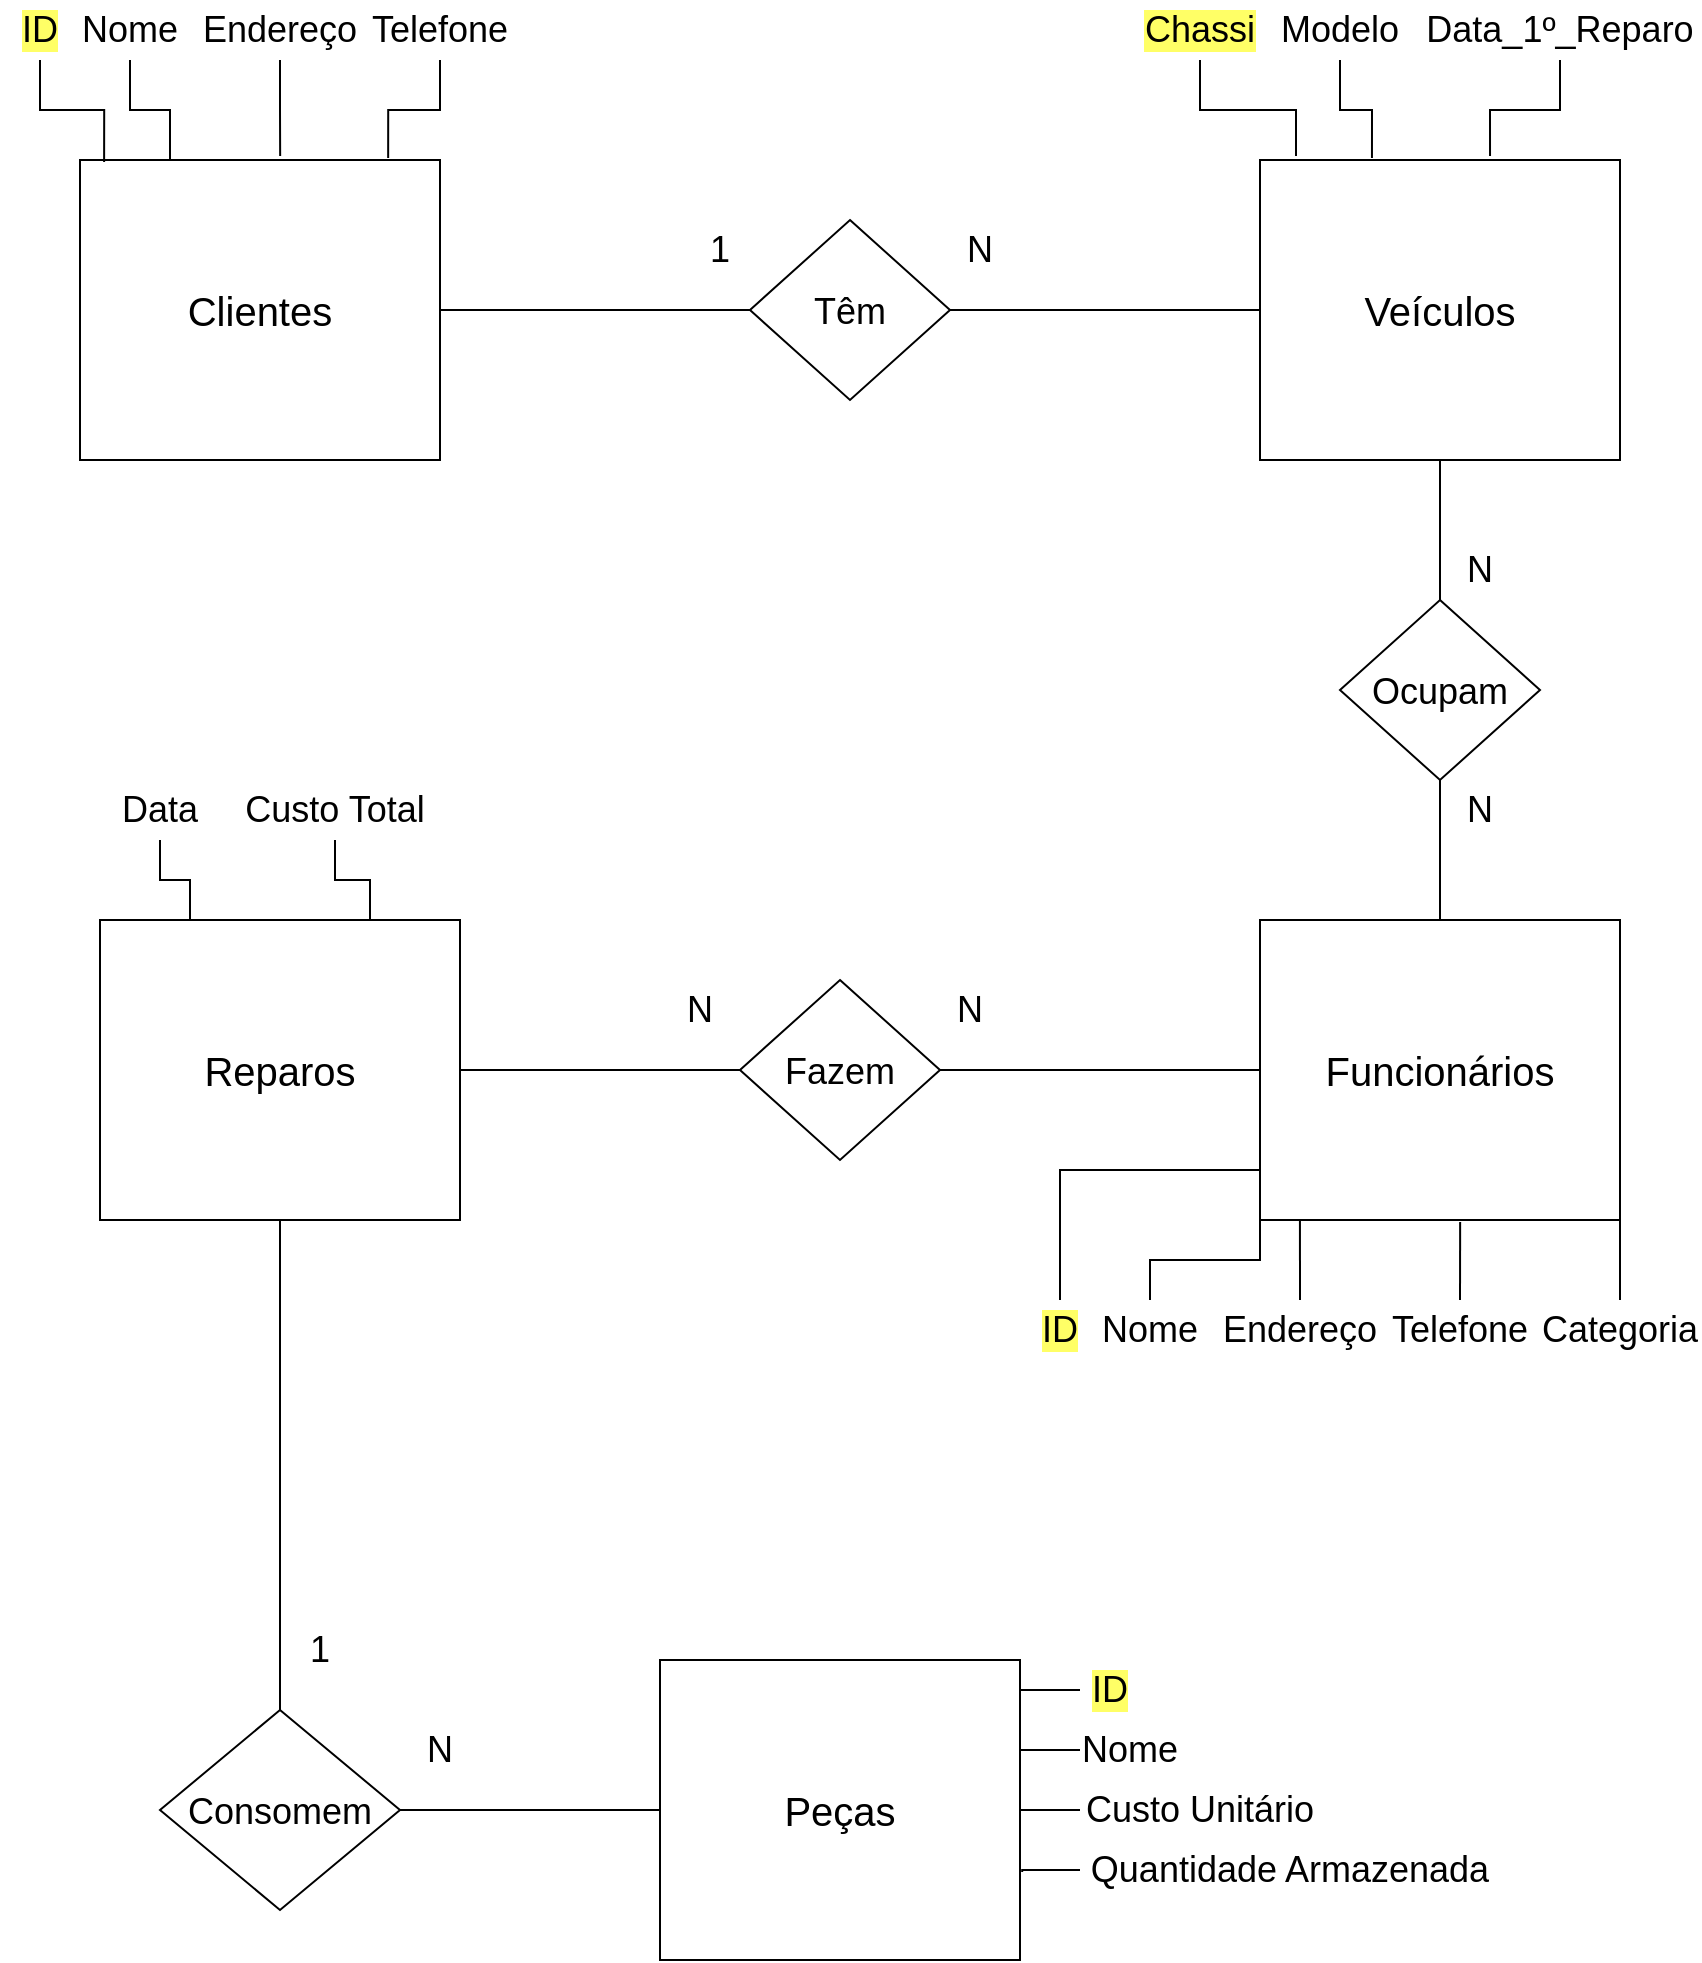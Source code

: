 <mxfile version="17.2.4" type="github">
  <diagram id="5Xa9hyt2BNojHNZVv4Hm" name="Page-1">
    <mxGraphModel dx="1422" dy="698" grid="1" gridSize="10" guides="1" tooltips="1" connect="1" arrows="1" fold="1" page="1" pageScale="1" pageWidth="850" pageHeight="1100" math="0" shadow="0">
      <root>
        <mxCell id="0" />
        <mxCell id="1" parent="0" />
        <mxCell id="nV2kz-BDBsYhmep1i5zn-7" style="edgeStyle=orthogonalEdgeStyle;rounded=0;orthogonalLoop=1;jettySize=auto;html=1;exitX=1;exitY=0.5;exitDx=0;exitDy=0;entryX=0;entryY=0.5;entryDx=0;entryDy=0;fontSize=18;endArrow=none;endFill=0;" edge="1" parent="1" source="nV2kz-BDBsYhmep1i5zn-1" target="nV2kz-BDBsYhmep1i5zn-6">
          <mxGeometry relative="1" as="geometry" />
        </mxCell>
        <mxCell id="nV2kz-BDBsYhmep1i5zn-1" value="&lt;span style=&quot;font-size: 20px&quot;&gt;Clientes&lt;/span&gt;" style="rounded=0;whiteSpace=wrap;html=1;" vertex="1" parent="1">
          <mxGeometry x="40" y="160" width="180" height="150" as="geometry" />
        </mxCell>
        <mxCell id="nV2kz-BDBsYhmep1i5zn-2" value="&lt;span style=&quot;font-size: 20px&quot;&gt;Veículos&lt;/span&gt;" style="rounded=0;whiteSpace=wrap;html=1;" vertex="1" parent="1">
          <mxGeometry x="630" y="160" width="180" height="150" as="geometry" />
        </mxCell>
        <mxCell id="nV2kz-BDBsYhmep1i5zn-3" value="&lt;span style=&quot;font-size: 20px&quot;&gt;Funcionários&lt;/span&gt;" style="rounded=0;whiteSpace=wrap;html=1;" vertex="1" parent="1">
          <mxGeometry x="630" y="540" width="180" height="150" as="geometry" />
        </mxCell>
        <mxCell id="nV2kz-BDBsYhmep1i5zn-15" style="edgeStyle=orthogonalEdgeStyle;rounded=0;orthogonalLoop=1;jettySize=auto;html=1;exitX=0.5;exitY=1;exitDx=0;exitDy=0;entryX=0.5;entryY=0;entryDx=0;entryDy=0;fontSize=18;endArrow=none;endFill=0;" edge="1" parent="1" source="nV2kz-BDBsYhmep1i5zn-4" target="nV2kz-BDBsYhmep1i5zn-12">
          <mxGeometry relative="1" as="geometry" />
        </mxCell>
        <mxCell id="nV2kz-BDBsYhmep1i5zn-17" style="edgeStyle=orthogonalEdgeStyle;rounded=0;orthogonalLoop=1;jettySize=auto;html=1;exitX=1;exitY=0.5;exitDx=0;exitDy=0;entryX=0;entryY=0.5;entryDx=0;entryDy=0;fontSize=18;endArrow=none;endFill=0;" edge="1" parent="1" source="nV2kz-BDBsYhmep1i5zn-4" target="nV2kz-BDBsYhmep1i5zn-9">
          <mxGeometry relative="1" as="geometry" />
        </mxCell>
        <mxCell id="nV2kz-BDBsYhmep1i5zn-4" value="&lt;span style=&quot;font-size: 20px&quot;&gt;Reparos&lt;/span&gt;" style="rounded=0;whiteSpace=wrap;html=1;" vertex="1" parent="1">
          <mxGeometry x="50" y="540" width="180" height="150" as="geometry" />
        </mxCell>
        <mxCell id="nV2kz-BDBsYhmep1i5zn-5" value="&lt;span style=&quot;font-size: 20px&quot;&gt;Peças&lt;/span&gt;" style="rounded=0;whiteSpace=wrap;html=1;" vertex="1" parent="1">
          <mxGeometry x="330" y="910" width="180" height="150" as="geometry" />
        </mxCell>
        <mxCell id="nV2kz-BDBsYhmep1i5zn-8" style="edgeStyle=orthogonalEdgeStyle;rounded=0;orthogonalLoop=1;jettySize=auto;html=1;exitX=1;exitY=0.5;exitDx=0;exitDy=0;entryX=0;entryY=0.5;entryDx=0;entryDy=0;fontSize=18;endArrow=none;endFill=0;" edge="1" parent="1" source="nV2kz-BDBsYhmep1i5zn-6" target="nV2kz-BDBsYhmep1i5zn-2">
          <mxGeometry relative="1" as="geometry" />
        </mxCell>
        <mxCell id="nV2kz-BDBsYhmep1i5zn-6" value="&lt;span&gt;&lt;font style=&quot;font-size: 18px&quot;&gt;Têm&lt;/font&gt;&lt;/span&gt;" style="rhombus;whiteSpace=wrap;html=1;fontSize=20;" vertex="1" parent="1">
          <mxGeometry x="375" y="190" width="100" height="90" as="geometry" />
        </mxCell>
        <mxCell id="nV2kz-BDBsYhmep1i5zn-18" style="edgeStyle=orthogonalEdgeStyle;rounded=0;orthogonalLoop=1;jettySize=auto;html=1;exitX=1;exitY=0.5;exitDx=0;exitDy=0;entryX=0;entryY=0.5;entryDx=0;entryDy=0;fontSize=18;endArrow=none;endFill=0;" edge="1" parent="1" source="nV2kz-BDBsYhmep1i5zn-9" target="nV2kz-BDBsYhmep1i5zn-3">
          <mxGeometry relative="1" as="geometry" />
        </mxCell>
        <mxCell id="nV2kz-BDBsYhmep1i5zn-9" value="&lt;span&gt;&lt;font style=&quot;font-size: 18px&quot;&gt;Fazem&lt;/font&gt;&lt;/span&gt;" style="rhombus;whiteSpace=wrap;html=1;fontSize=20;" vertex="1" parent="1">
          <mxGeometry x="370" y="570" width="100" height="90" as="geometry" />
        </mxCell>
        <mxCell id="nV2kz-BDBsYhmep1i5zn-16" style="edgeStyle=orthogonalEdgeStyle;rounded=0;orthogonalLoop=1;jettySize=auto;html=1;exitX=1;exitY=0.5;exitDx=0;exitDy=0;entryX=0;entryY=0.5;entryDx=0;entryDy=0;fontSize=18;endArrow=none;endFill=0;" edge="1" parent="1" source="nV2kz-BDBsYhmep1i5zn-12" target="nV2kz-BDBsYhmep1i5zn-5">
          <mxGeometry relative="1" as="geometry" />
        </mxCell>
        <mxCell id="nV2kz-BDBsYhmep1i5zn-12" value="&lt;span&gt;&lt;font style=&quot;font-size: 18px&quot;&gt;Consomem&lt;/font&gt;&lt;/span&gt;" style="rhombus;whiteSpace=wrap;html=1;fontSize=20;" vertex="1" parent="1">
          <mxGeometry x="80" y="935" width="120" height="100" as="geometry" />
        </mxCell>
        <mxCell id="nV2kz-BDBsYhmep1i5zn-20" style="edgeStyle=orthogonalEdgeStyle;rounded=0;orthogonalLoop=1;jettySize=auto;html=1;exitX=0.5;exitY=0;exitDx=0;exitDy=0;entryX=0.5;entryY=1;entryDx=0;entryDy=0;fontSize=18;endArrow=none;endFill=0;" edge="1" parent="1" source="nV2kz-BDBsYhmep1i5zn-19" target="nV2kz-BDBsYhmep1i5zn-2">
          <mxGeometry relative="1" as="geometry" />
        </mxCell>
        <mxCell id="nV2kz-BDBsYhmep1i5zn-21" style="edgeStyle=orthogonalEdgeStyle;rounded=0;orthogonalLoop=1;jettySize=auto;html=1;exitX=0.5;exitY=1;exitDx=0;exitDy=0;entryX=0.5;entryY=0;entryDx=0;entryDy=0;fontSize=18;endArrow=none;endFill=0;" edge="1" parent="1" source="nV2kz-BDBsYhmep1i5zn-19" target="nV2kz-BDBsYhmep1i5zn-3">
          <mxGeometry relative="1" as="geometry" />
        </mxCell>
        <mxCell id="nV2kz-BDBsYhmep1i5zn-19" value="&lt;span style=&quot;font-size: 18px&quot;&gt;Ocupam&lt;/span&gt;" style="rhombus;whiteSpace=wrap;html=1;fontSize=20;" vertex="1" parent="1">
          <mxGeometry x="670" y="380" width="100" height="90" as="geometry" />
        </mxCell>
        <mxCell id="nV2kz-BDBsYhmep1i5zn-26" style="edgeStyle=orthogonalEdgeStyle;rounded=0;orthogonalLoop=1;jettySize=auto;html=1;exitX=0.5;exitY=1;exitDx=0;exitDy=0;entryX=0.067;entryY=0.007;entryDx=0;entryDy=0;entryPerimeter=0;fontSize=18;endArrow=none;endFill=0;" edge="1" parent="1" source="nV2kz-BDBsYhmep1i5zn-22" target="nV2kz-BDBsYhmep1i5zn-1">
          <mxGeometry relative="1" as="geometry" />
        </mxCell>
        <mxCell id="nV2kz-BDBsYhmep1i5zn-22" value="ID" style="text;html=1;strokeColor=none;fillColor=none;align=center;verticalAlign=middle;whiteSpace=wrap;rounded=0;fontSize=18;labelBackgroundColor=#FFFF66;" vertex="1" parent="1">
          <mxGeometry y="80" width="40" height="30" as="geometry" />
        </mxCell>
        <mxCell id="nV2kz-BDBsYhmep1i5zn-27" style="edgeStyle=orthogonalEdgeStyle;rounded=0;orthogonalLoop=1;jettySize=auto;html=1;exitX=0.5;exitY=1;exitDx=0;exitDy=0;entryX=0.25;entryY=0;entryDx=0;entryDy=0;fontSize=18;endArrow=none;endFill=0;" edge="1" parent="1" source="nV2kz-BDBsYhmep1i5zn-23" target="nV2kz-BDBsYhmep1i5zn-1">
          <mxGeometry relative="1" as="geometry" />
        </mxCell>
        <mxCell id="nV2kz-BDBsYhmep1i5zn-23" value="Nome" style="text;html=1;strokeColor=none;fillColor=none;align=center;verticalAlign=middle;whiteSpace=wrap;rounded=0;fontSize=18;" vertex="1" parent="1">
          <mxGeometry x="40" y="80" width="50" height="30" as="geometry" />
        </mxCell>
        <mxCell id="nV2kz-BDBsYhmep1i5zn-31" style="edgeStyle=orthogonalEdgeStyle;rounded=0;orthogonalLoop=1;jettySize=auto;html=1;exitX=0.5;exitY=1;exitDx=0;exitDy=0;entryX=0.556;entryY=-0.013;entryDx=0;entryDy=0;entryPerimeter=0;fontSize=18;endArrow=none;endFill=0;" edge="1" parent="1" source="nV2kz-BDBsYhmep1i5zn-24" target="nV2kz-BDBsYhmep1i5zn-1">
          <mxGeometry relative="1" as="geometry" />
        </mxCell>
        <mxCell id="nV2kz-BDBsYhmep1i5zn-24" value="Endereço" style="text;html=1;strokeColor=none;fillColor=none;align=center;verticalAlign=middle;whiteSpace=wrap;rounded=0;fontSize=18;" vertex="1" parent="1">
          <mxGeometry x="100" y="80" width="80" height="30" as="geometry" />
        </mxCell>
        <mxCell id="nV2kz-BDBsYhmep1i5zn-33" style="edgeStyle=orthogonalEdgeStyle;rounded=0;orthogonalLoop=1;jettySize=auto;html=1;exitX=0.5;exitY=1;exitDx=0;exitDy=0;entryX=0.856;entryY=-0.007;entryDx=0;entryDy=0;entryPerimeter=0;fontSize=18;endArrow=none;endFill=0;" edge="1" parent="1" source="nV2kz-BDBsYhmep1i5zn-25" target="nV2kz-BDBsYhmep1i5zn-1">
          <mxGeometry relative="1" as="geometry" />
        </mxCell>
        <mxCell id="nV2kz-BDBsYhmep1i5zn-25" value="Telefone" style="text;html=1;strokeColor=none;fillColor=none;align=center;verticalAlign=middle;whiteSpace=wrap;rounded=0;fontSize=18;" vertex="1" parent="1">
          <mxGeometry x="180" y="80" width="80" height="30" as="geometry" />
        </mxCell>
        <mxCell id="nV2kz-BDBsYhmep1i5zn-38" style="edgeStyle=orthogonalEdgeStyle;rounded=0;orthogonalLoop=1;jettySize=auto;html=1;exitX=0.5;exitY=1;exitDx=0;exitDy=0;entryX=0.1;entryY=-0.013;entryDx=0;entryDy=0;entryPerimeter=0;fontSize=18;endArrow=none;endFill=0;" edge="1" parent="1" source="nV2kz-BDBsYhmep1i5zn-34" target="nV2kz-BDBsYhmep1i5zn-2">
          <mxGeometry relative="1" as="geometry" />
        </mxCell>
        <mxCell id="nV2kz-BDBsYhmep1i5zn-34" value="Chassi" style="text;html=1;strokeColor=none;fillColor=none;align=center;verticalAlign=middle;whiteSpace=wrap;rounded=0;fontSize=18;labelBackgroundColor=#FFFF66;" vertex="1" parent="1">
          <mxGeometry x="570" y="80" width="60" height="30" as="geometry" />
        </mxCell>
        <mxCell id="nV2kz-BDBsYhmep1i5zn-41" style="edgeStyle=orthogonalEdgeStyle;rounded=0;orthogonalLoop=1;jettySize=auto;html=1;exitX=0.5;exitY=1;exitDx=0;exitDy=0;entryX=0.311;entryY=-0.007;entryDx=0;entryDy=0;entryPerimeter=0;fontSize=18;endArrow=none;endFill=0;" edge="1" parent="1" source="nV2kz-BDBsYhmep1i5zn-36" target="nV2kz-BDBsYhmep1i5zn-2">
          <mxGeometry relative="1" as="geometry" />
        </mxCell>
        <mxCell id="nV2kz-BDBsYhmep1i5zn-36" value="Modelo" style="text;html=1;strokeColor=none;fillColor=none;align=center;verticalAlign=middle;whiteSpace=wrap;rounded=0;fontSize=18;" vertex="1" parent="1">
          <mxGeometry x="640" y="80" width="60" height="30" as="geometry" />
        </mxCell>
        <mxCell id="nV2kz-BDBsYhmep1i5zn-44" style="edgeStyle=orthogonalEdgeStyle;rounded=0;orthogonalLoop=1;jettySize=auto;html=1;exitX=0.5;exitY=1;exitDx=0;exitDy=0;entryX=0.639;entryY=-0.013;entryDx=0;entryDy=0;entryPerimeter=0;fontSize=18;endArrow=none;endFill=0;" edge="1" parent="1" source="nV2kz-BDBsYhmep1i5zn-37" target="nV2kz-BDBsYhmep1i5zn-2">
          <mxGeometry relative="1" as="geometry" />
        </mxCell>
        <mxCell id="nV2kz-BDBsYhmep1i5zn-37" value="Data_1º_Reparo" style="text;html=1;strokeColor=none;fillColor=none;align=center;verticalAlign=middle;whiteSpace=wrap;rounded=0;fontSize=18;" vertex="1" parent="1">
          <mxGeometry x="710" y="80" width="140" height="30" as="geometry" />
        </mxCell>
        <mxCell id="nV2kz-BDBsYhmep1i5zn-52" style="edgeStyle=orthogonalEdgeStyle;rounded=0;orthogonalLoop=1;jettySize=auto;html=1;exitX=0.5;exitY=0;exitDx=0;exitDy=0;entryX=0;entryY=0.833;entryDx=0;entryDy=0;entryPerimeter=0;fontSize=18;fontColor=#FFFF66;endArrow=none;endFill=0;" edge="1" parent="1" source="nV2kz-BDBsYhmep1i5zn-45" target="nV2kz-BDBsYhmep1i5zn-3">
          <mxGeometry relative="1" as="geometry" />
        </mxCell>
        <mxCell id="nV2kz-BDBsYhmep1i5zn-45" value="ID" style="text;html=1;strokeColor=none;fillColor=none;align=center;verticalAlign=middle;whiteSpace=wrap;rounded=0;fontSize=18;labelBackgroundColor=#FFFF66;" vertex="1" parent="1">
          <mxGeometry x="510" y="730" width="40" height="30" as="geometry" />
        </mxCell>
        <mxCell id="nV2kz-BDBsYhmep1i5zn-53" style="edgeStyle=orthogonalEdgeStyle;rounded=0;orthogonalLoop=1;jettySize=auto;html=1;exitX=0.5;exitY=0;exitDx=0;exitDy=0;entryX=0;entryY=1;entryDx=0;entryDy=0;fontSize=18;fontColor=#FFFF66;endArrow=none;endFill=0;" edge="1" parent="1" source="nV2kz-BDBsYhmep1i5zn-46" target="nV2kz-BDBsYhmep1i5zn-3">
          <mxGeometry relative="1" as="geometry" />
        </mxCell>
        <mxCell id="nV2kz-BDBsYhmep1i5zn-46" value="Nome" style="text;html=1;strokeColor=none;fillColor=none;align=center;verticalAlign=middle;whiteSpace=wrap;rounded=0;fontSize=18;" vertex="1" parent="1">
          <mxGeometry x="550" y="730" width="50" height="30" as="geometry" />
        </mxCell>
        <mxCell id="nV2kz-BDBsYhmep1i5zn-55" style="edgeStyle=orthogonalEdgeStyle;rounded=0;orthogonalLoop=1;jettySize=auto;html=1;exitX=0.5;exitY=0;exitDx=0;exitDy=0;entryX=0.111;entryY=1;entryDx=0;entryDy=0;entryPerimeter=0;fontSize=18;fontColor=#FFFF66;endArrow=none;endFill=0;" edge="1" parent="1" source="nV2kz-BDBsYhmep1i5zn-47" target="nV2kz-BDBsYhmep1i5zn-3">
          <mxGeometry relative="1" as="geometry" />
        </mxCell>
        <mxCell id="nV2kz-BDBsYhmep1i5zn-47" value="Endereço" style="text;html=1;strokeColor=none;fillColor=none;align=center;verticalAlign=middle;whiteSpace=wrap;rounded=0;fontSize=18;" vertex="1" parent="1">
          <mxGeometry x="610" y="730" width="80" height="30" as="geometry" />
        </mxCell>
        <mxCell id="nV2kz-BDBsYhmep1i5zn-57" style="edgeStyle=orthogonalEdgeStyle;rounded=0;orthogonalLoop=1;jettySize=auto;html=1;exitX=0.5;exitY=0;exitDx=0;exitDy=0;entryX=0.556;entryY=1.007;entryDx=0;entryDy=0;entryPerimeter=0;fontSize=18;fontColor=#FFFF66;endArrow=none;endFill=0;" edge="1" parent="1" source="nV2kz-BDBsYhmep1i5zn-48" target="nV2kz-BDBsYhmep1i5zn-3">
          <mxGeometry relative="1" as="geometry" />
        </mxCell>
        <mxCell id="nV2kz-BDBsYhmep1i5zn-48" value="Telefone" style="text;html=1;strokeColor=none;fillColor=none;align=center;verticalAlign=middle;whiteSpace=wrap;rounded=0;fontSize=18;" vertex="1" parent="1">
          <mxGeometry x="690" y="730" width="80" height="30" as="geometry" />
        </mxCell>
        <mxCell id="nV2kz-BDBsYhmep1i5zn-58" style="edgeStyle=orthogonalEdgeStyle;rounded=0;orthogonalLoop=1;jettySize=auto;html=1;exitX=0.5;exitY=0;exitDx=0;exitDy=0;entryX=1;entryY=1;entryDx=0;entryDy=0;fontSize=18;fontColor=#FFFF66;endArrow=none;endFill=0;" edge="1" parent="1" source="nV2kz-BDBsYhmep1i5zn-49" target="nV2kz-BDBsYhmep1i5zn-3">
          <mxGeometry relative="1" as="geometry" />
        </mxCell>
        <mxCell id="nV2kz-BDBsYhmep1i5zn-49" value="Categoria" style="text;html=1;strokeColor=none;fillColor=none;align=center;verticalAlign=middle;whiteSpace=wrap;rounded=0;fontSize=18;" vertex="1" parent="1">
          <mxGeometry x="770" y="730" width="80" height="30" as="geometry" />
        </mxCell>
        <mxCell id="nV2kz-BDBsYhmep1i5zn-69" style="edgeStyle=orthogonalEdgeStyle;rounded=0;orthogonalLoop=1;jettySize=auto;html=1;exitX=0.5;exitY=1;exitDx=0;exitDy=0;entryX=0.25;entryY=0;entryDx=0;entryDy=0;fontSize=18;fontColor=#FFFF66;endArrow=none;endFill=0;" edge="1" parent="1" source="nV2kz-BDBsYhmep1i5zn-59" target="nV2kz-BDBsYhmep1i5zn-4">
          <mxGeometry relative="1" as="geometry" />
        </mxCell>
        <mxCell id="nV2kz-BDBsYhmep1i5zn-59" value="Data" style="text;html=1;strokeColor=none;fillColor=none;align=center;verticalAlign=middle;whiteSpace=wrap;rounded=0;fontSize=18;" vertex="1" parent="1">
          <mxGeometry x="60" y="470" width="40" height="30" as="geometry" />
        </mxCell>
        <mxCell id="nV2kz-BDBsYhmep1i5zn-66" style="edgeStyle=orthogonalEdgeStyle;rounded=0;orthogonalLoop=1;jettySize=auto;html=1;exitX=0.5;exitY=1;exitDx=0;exitDy=0;entryX=0.75;entryY=0;entryDx=0;entryDy=0;fontSize=18;fontColor=#FFFF66;endArrow=none;endFill=0;" edge="1" parent="1" source="nV2kz-BDBsYhmep1i5zn-60" target="nV2kz-BDBsYhmep1i5zn-4">
          <mxGeometry relative="1" as="geometry" />
        </mxCell>
        <mxCell id="nV2kz-BDBsYhmep1i5zn-60" value="Custo Total" style="text;html=1;strokeColor=none;fillColor=none;align=center;verticalAlign=middle;whiteSpace=wrap;rounded=0;fontSize=18;" vertex="1" parent="1">
          <mxGeometry x="120" y="470" width="95" height="30" as="geometry" />
        </mxCell>
        <mxCell id="nV2kz-BDBsYhmep1i5zn-80" style="edgeStyle=orthogonalEdgeStyle;rounded=0;orthogonalLoop=1;jettySize=auto;html=1;exitX=0;exitY=0.5;exitDx=0;exitDy=0;entryX=1;entryY=0.113;entryDx=0;entryDy=0;entryPerimeter=0;fontSize=18;fontColor=#FFFF66;endArrow=none;endFill=0;" edge="1" parent="1" source="nV2kz-BDBsYhmep1i5zn-70" target="nV2kz-BDBsYhmep1i5zn-5">
          <mxGeometry relative="1" as="geometry" />
        </mxCell>
        <mxCell id="nV2kz-BDBsYhmep1i5zn-70" value="ID" style="text;html=1;strokeColor=none;fillColor=none;align=center;verticalAlign=middle;whiteSpace=wrap;rounded=0;fontSize=18;labelBackgroundColor=#FFFF66;" vertex="1" parent="1">
          <mxGeometry x="540" y="910" width="30" height="30" as="geometry" />
        </mxCell>
        <mxCell id="nV2kz-BDBsYhmep1i5zn-76" style="edgeStyle=orthogonalEdgeStyle;rounded=0;orthogonalLoop=1;jettySize=auto;html=1;exitX=0;exitY=0.5;exitDx=0;exitDy=0;entryX=1;entryY=0.3;entryDx=0;entryDy=0;entryPerimeter=0;fontSize=18;fontColor=#FFFF66;endArrow=none;endFill=0;" edge="1" parent="1" source="nV2kz-BDBsYhmep1i5zn-71" target="nV2kz-BDBsYhmep1i5zn-5">
          <mxGeometry relative="1" as="geometry" />
        </mxCell>
        <mxCell id="nV2kz-BDBsYhmep1i5zn-71" value="Nome" style="text;html=1;strokeColor=none;fillColor=none;align=center;verticalAlign=middle;whiteSpace=wrap;rounded=0;fontSize=18;" vertex="1" parent="1">
          <mxGeometry x="540" y="940" width="50" height="30" as="geometry" />
        </mxCell>
        <mxCell id="nV2kz-BDBsYhmep1i5zn-77" style="edgeStyle=orthogonalEdgeStyle;rounded=0;orthogonalLoop=1;jettySize=auto;html=1;exitX=0;exitY=0.5;exitDx=0;exitDy=0;entryX=1;entryY=0.5;entryDx=0;entryDy=0;fontSize=18;fontColor=#FFFF66;endArrow=none;endFill=0;" edge="1" parent="1" source="nV2kz-BDBsYhmep1i5zn-72" target="nV2kz-BDBsYhmep1i5zn-5">
          <mxGeometry relative="1" as="geometry" />
        </mxCell>
        <mxCell id="nV2kz-BDBsYhmep1i5zn-72" value="Custo Unitário" style="text;html=1;strokeColor=none;fillColor=none;align=center;verticalAlign=middle;whiteSpace=wrap;rounded=0;fontSize=18;" vertex="1" parent="1">
          <mxGeometry x="540" y="970" width="120" height="30" as="geometry" />
        </mxCell>
        <mxCell id="nV2kz-BDBsYhmep1i5zn-78" style="edgeStyle=orthogonalEdgeStyle;rounded=0;orthogonalLoop=1;jettySize=auto;html=1;exitX=0;exitY=0.5;exitDx=0;exitDy=0;entryX=1.006;entryY=0.707;entryDx=0;entryDy=0;entryPerimeter=0;fontSize=18;fontColor=#FFFF66;endArrow=none;endFill=0;" edge="1" parent="1" source="nV2kz-BDBsYhmep1i5zn-73" target="nV2kz-BDBsYhmep1i5zn-5">
          <mxGeometry relative="1" as="geometry" />
        </mxCell>
        <mxCell id="nV2kz-BDBsYhmep1i5zn-73" value="Quantidade Armazenada" style="text;html=1;strokeColor=none;fillColor=none;align=center;verticalAlign=middle;whiteSpace=wrap;rounded=0;fontSize=18;" vertex="1" parent="1">
          <mxGeometry x="540" y="1000" width="210" height="30" as="geometry" />
        </mxCell>
        <mxCell id="nV2kz-BDBsYhmep1i5zn-81" value="N" style="text;html=1;strokeColor=none;fillColor=none;align=center;verticalAlign=middle;whiteSpace=wrap;rounded=0;labelBackgroundColor=#FFFFFF;fontSize=18;fontColor=#000000;" vertex="1" parent="1">
          <mxGeometry x="480" y="190" width="20" height="30" as="geometry" />
        </mxCell>
        <mxCell id="nV2kz-BDBsYhmep1i5zn-82" value="1" style="text;html=1;strokeColor=none;fillColor=none;align=center;verticalAlign=middle;whiteSpace=wrap;rounded=0;labelBackgroundColor=#FFFFFF;fontSize=18;fontColor=#000000;" vertex="1" parent="1">
          <mxGeometry x="350" y="190" width="20" height="30" as="geometry" />
        </mxCell>
        <mxCell id="nV2kz-BDBsYhmep1i5zn-83" value="N" style="text;html=1;strokeColor=none;fillColor=none;align=center;verticalAlign=middle;whiteSpace=wrap;rounded=0;labelBackgroundColor=#FFFFFF;fontSize=18;fontColor=#000000;" vertex="1" parent="1">
          <mxGeometry x="730" y="470" width="20" height="30" as="geometry" />
        </mxCell>
        <mxCell id="nV2kz-BDBsYhmep1i5zn-84" value="N" style="text;html=1;strokeColor=none;fillColor=none;align=center;verticalAlign=middle;whiteSpace=wrap;rounded=0;labelBackgroundColor=#FFFFFF;fontSize=18;fontColor=#000000;" vertex="1" parent="1">
          <mxGeometry x="730" y="350" width="20" height="30" as="geometry" />
        </mxCell>
        <mxCell id="nV2kz-BDBsYhmep1i5zn-85" value="N" style="text;html=1;strokeColor=none;fillColor=none;align=center;verticalAlign=middle;whiteSpace=wrap;rounded=0;labelBackgroundColor=#FFFFFF;fontSize=18;fontColor=#000000;" vertex="1" parent="1">
          <mxGeometry x="340" y="570" width="20" height="30" as="geometry" />
        </mxCell>
        <mxCell id="nV2kz-BDBsYhmep1i5zn-86" value="N" style="text;html=1;strokeColor=none;fillColor=none;align=center;verticalAlign=middle;whiteSpace=wrap;rounded=0;labelBackgroundColor=#FFFFFF;fontSize=18;fontColor=#000000;" vertex="1" parent="1">
          <mxGeometry x="475" y="570" width="20" height="30" as="geometry" />
        </mxCell>
        <mxCell id="nV2kz-BDBsYhmep1i5zn-87" value="N" style="text;html=1;strokeColor=none;fillColor=none;align=center;verticalAlign=middle;whiteSpace=wrap;rounded=0;labelBackgroundColor=#FFFFFF;fontSize=18;fontColor=#000000;" vertex="1" parent="1">
          <mxGeometry x="210" y="940" width="20" height="30" as="geometry" />
        </mxCell>
        <mxCell id="nV2kz-BDBsYhmep1i5zn-88" value="1" style="text;html=1;strokeColor=none;fillColor=none;align=center;verticalAlign=middle;whiteSpace=wrap;rounded=0;labelBackgroundColor=#FFFFFF;fontSize=18;fontColor=#000000;" vertex="1" parent="1">
          <mxGeometry x="150" y="890" width="20" height="30" as="geometry" />
        </mxCell>
      </root>
    </mxGraphModel>
  </diagram>
</mxfile>
